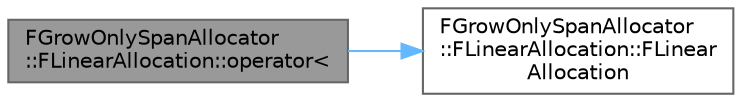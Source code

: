 digraph "FGrowOnlySpanAllocator::FLinearAllocation::operator&lt;"
{
 // INTERACTIVE_SVG=YES
 // LATEX_PDF_SIZE
  bgcolor="transparent";
  edge [fontname=Helvetica,fontsize=10,labelfontname=Helvetica,labelfontsize=10];
  node [fontname=Helvetica,fontsize=10,shape=box,height=0.2,width=0.4];
  rankdir="LR";
  Node1 [id="Node000001",label="FGrowOnlySpanAllocator\l::FLinearAllocation::operator\<",height=0.2,width=0.4,color="gray40", fillcolor="grey60", style="filled", fontcolor="black",tooltip=" "];
  Node1 -> Node2 [id="edge1_Node000001_Node000002",color="steelblue1",style="solid",tooltip=" "];
  Node2 [id="Node000002",label="FGrowOnlySpanAllocator\l::FLinearAllocation::FLinear\lAllocation",height=0.2,width=0.4,color="grey40", fillcolor="white", style="filled",URL="$d9/d43/classFGrowOnlySpanAllocator_1_1FLinearAllocation.html#a753f5cb7eb432e17e6000128c2728289",tooltip=" "];
}
